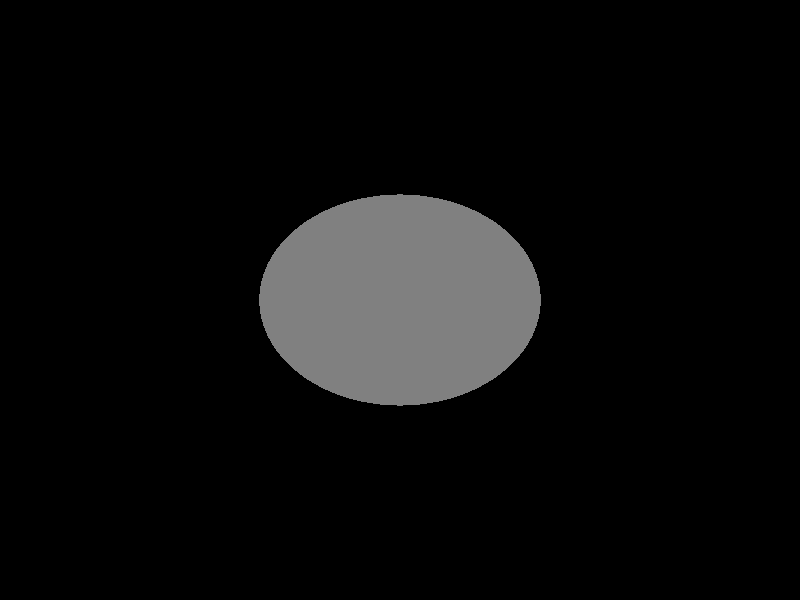camera {
  orthographic
  location <1, 0, -20>
  look_at  <0, 0, 0>
  right 1*x
  angle 6.5
  }

object {
  sphere {
    <0.0,0.0,0.0>,
    0.4
    }  
  texture {
    pigment {
      color <0.5,0.5,0.5>
      }
    }
  }  

light_source { <50.0, 00.0, -25.0> color <1.0,1.0,1.0>}

